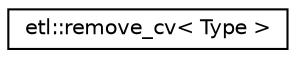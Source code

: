 digraph "Graphical Class Hierarchy"
{
  edge [fontname="Helvetica",fontsize="10",labelfontname="Helvetica",labelfontsize="10"];
  node [fontname="Helvetica",fontsize="10",shape=record];
  rankdir="LR";
  Node0 [label="etl::remove_cv\< Type \>",height=0.2,width=0.4,color="black", fillcolor="white", style="filled",URL="$structetl_1_1remove__cv.html"];
}
